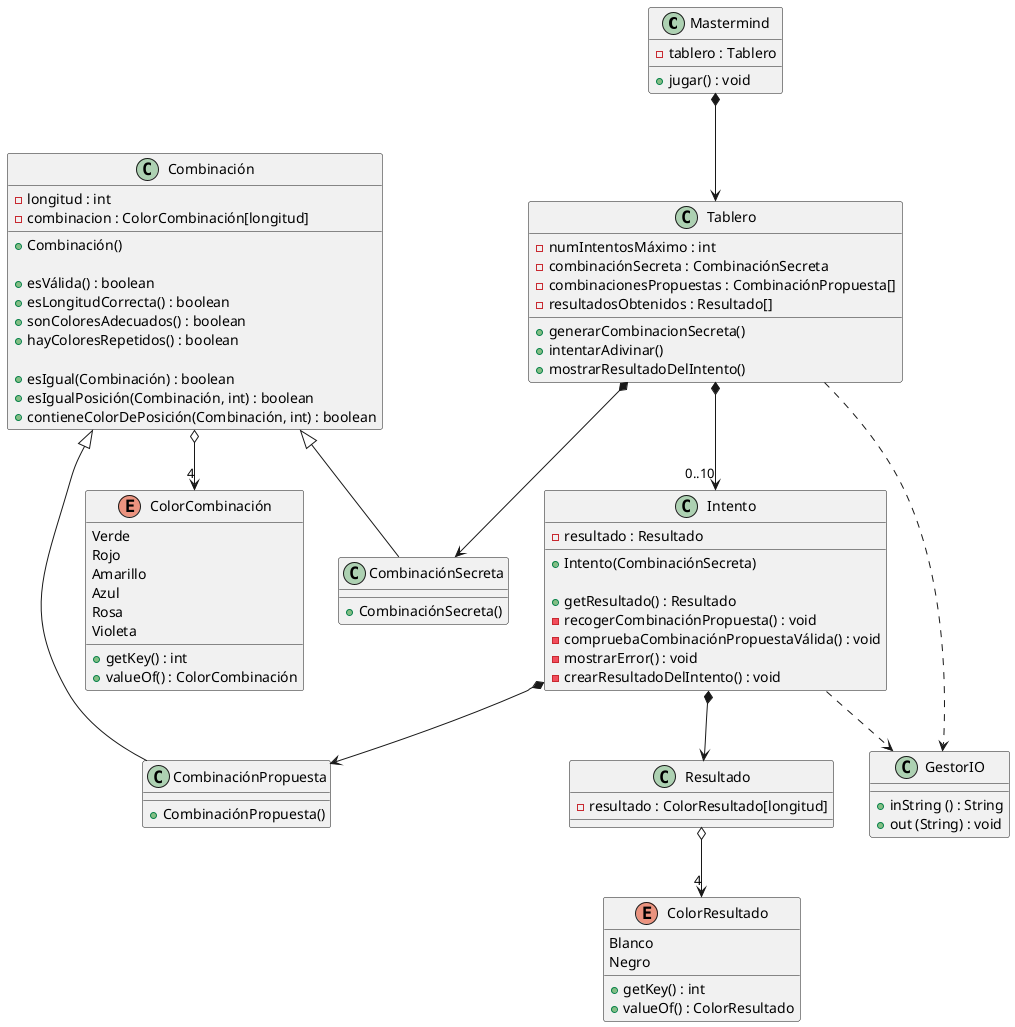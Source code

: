 
@startuml name Mastermind_JoaquinRamos_VistaPublica

'Clases

class Mastermind {
    - tablero : Tablero
    + jugar() : void
}

class Tablero {
    -numIntentosMáximo : int
    - combinaciónSecreta : CombinaciónSecreta
    - combinacionesPropuestas : CombinaciónPropuesta[]
    - resultadosObtenidos : Resultado[]

    + generarCombinacionSecreta()
    +intentarAdivinar()
    +mostrarResultadoDelIntento()
}

class Intento{
    - resultado : Resultado

    + Intento(CombinaciónSecreta)

    +getResultado() : Resultado
    - recogerCombinaciónPropuesta() : void
    - compruebaCombinaciónPropuestaVálida() : void
    - mostrarError() : void
    - crearResultadoDelIntento() : void

}

class Resultado{
    - resultado : ColorResultado[longitud]
}

class GestorIO{
    + inString () : String    
    + out (String) : void
}

class Combinación {
    -longitud : int    
    - combinacion : ColorCombinación[longitud]
    + Combinación()

    'Comprobaciones de la Valided de su existencia
    + esVálida() : boolean
    + esLongitudCorrecta() : boolean
    + sonColoresAdecuados() : boolean
    + hayColoresRepetidos() : boolean

    'Comparación con otra Combinacion, o con una posición de esta o si un color sí vale
    + esIgual(Combinación) : boolean
    + esIgualPosición(Combinación, int) : boolean
    + contieneColorDePosición(Combinación, int) : boolean
}

class CombinaciónSecreta {
    + CombinaciónSecreta()
}

class CombinaciónPropuesta {
    + CombinaciónPropuesta()
}


'Enumerados
Enum ColorCombinación{
    Verde
    Rojo
    Amarillo
    Azul
    Rosa
    Violeta
    + getKey() : int
    + valueOf() : ColorCombinación
}

Enum ColorResultado{
    Blanco
    Negro
    + getKey() : int
    + valueOf() : ColorResultado
}


'Relaciones

Mastermind *-down-> Tablero


Tablero *--> CombinaciónSecreta
Tablero *-->  "0..10" Intento
Tablero .down.> GestorIO

CombinaciónSecreta-up-|> Combinación 
CombinaciónPropuesta -up-|> Combinación 

Combinación o-down-> "4" ColorCombinación

Intento *--> CombinaciónPropuesta
Intento *-down-> Resultado
Intento .down.> GestorIO

Resultado o-down-> "4" ColorResultado

@enduml
